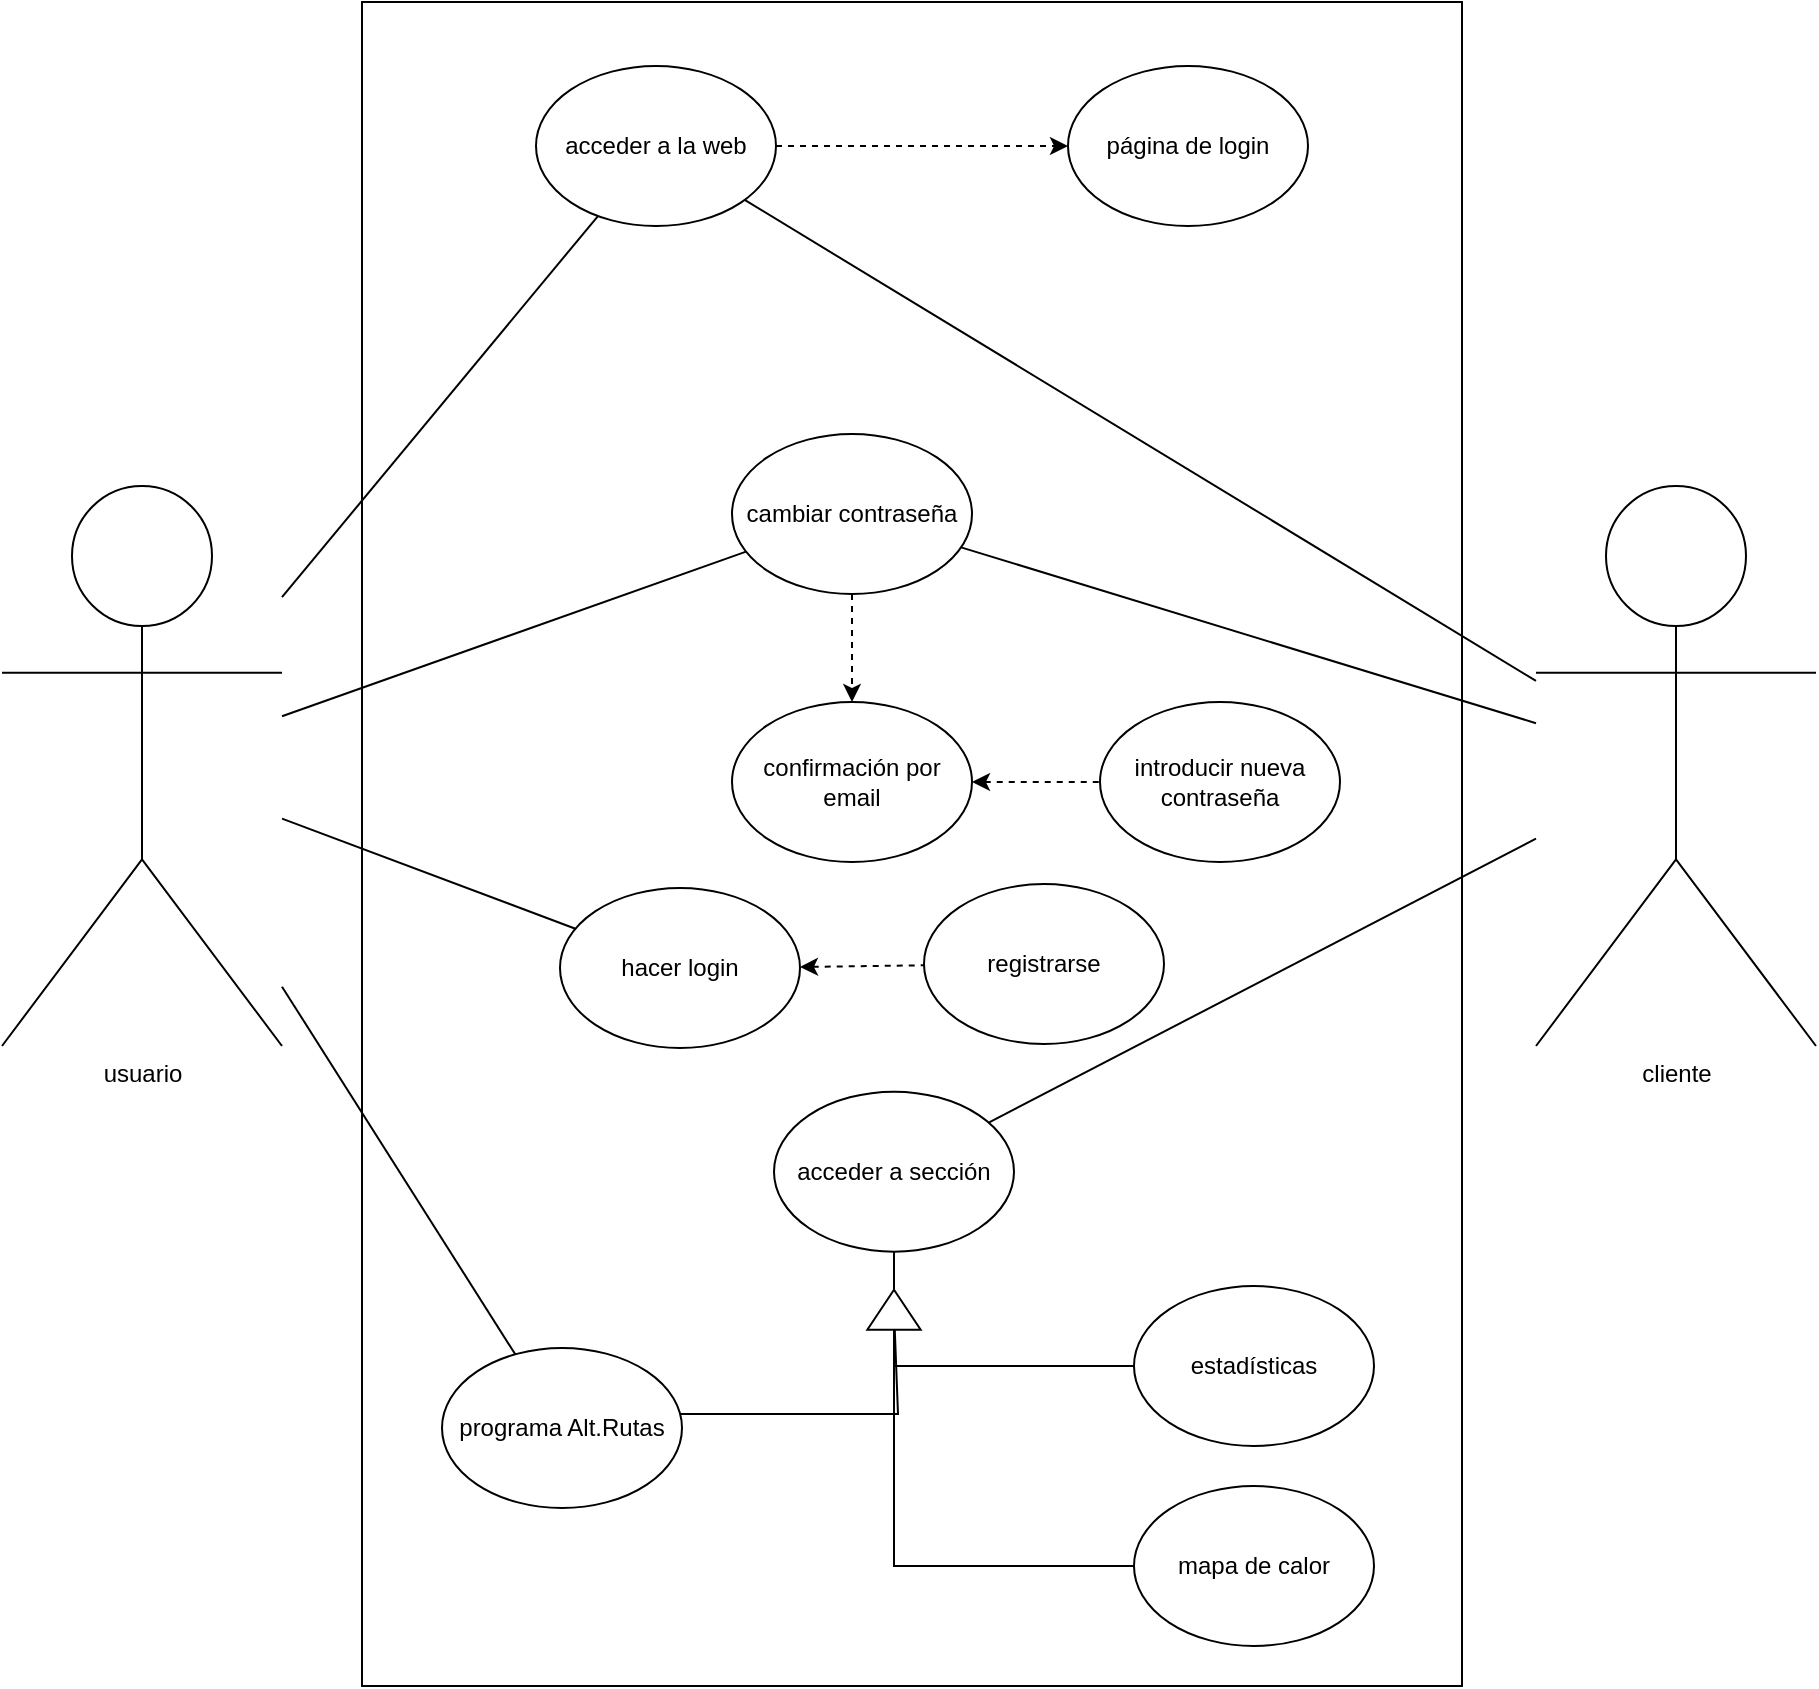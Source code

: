 <mxfile version="20.7.4" type="device"><diagram id="r0dUqzIDTWF4GzSkycVP" name="Página-1"><mxGraphModel dx="1884" dy="2271" grid="0" gridSize="10" guides="1" tooltips="1" connect="1" arrows="1" fold="1" page="1" pageScale="1" pageWidth="827" pageHeight="1169" math="0" shadow="0"><root><mxCell id="0"/><mxCell id="1" parent="0"/><mxCell id="8OgE63z7vdrPasPmwUU2-6" value="" style="rounded=0;whiteSpace=wrap;html=1;" vertex="1" parent="1"><mxGeometry x="240" y="-102" width="550" height="842" as="geometry"/></mxCell><mxCell id="8Zspa-8vExWgV9HolyHM-1" value="usuario" style="shape=umlActor;verticalLabelPosition=bottom;verticalAlign=top;html=1;outlineConnect=0;" parent="1" vertex="1"><mxGeometry x="60" y="140" width="140" height="280" as="geometry"/></mxCell><mxCell id="8Zspa-8vExWgV9HolyHM-2" value="acceder a la web" style="ellipse;whiteSpace=wrap;html=1;" parent="1" vertex="1"><mxGeometry x="327" y="-70" width="120" height="80" as="geometry"/></mxCell><mxCell id="8Zspa-8vExWgV9HolyHM-3" value="página de login" style="ellipse;whiteSpace=wrap;html=1;" parent="1" vertex="1"><mxGeometry x="593" y="-70" width="120" height="80" as="geometry"/></mxCell><mxCell id="8Zspa-8vExWgV9HolyHM-4" value="" style="endArrow=none;html=1;rounded=0;" parent="1" source="8Zspa-8vExWgV9HolyHM-1" target="8Zspa-8vExWgV9HolyHM-2" edge="1"><mxGeometry width="50" height="50" relative="1" as="geometry"><mxPoint x="390" y="340" as="sourcePoint"/><mxPoint x="440" y="290" as="targetPoint"/></mxGeometry></mxCell><object label="" id="8Zspa-8vExWgV9HolyHM-5"><mxCell style="endArrow=classic;dashed=1;html=1;rounded=0;startArrow=none;startFill=0;endFill=1;" parent="1" source="8Zspa-8vExWgV9HolyHM-2" target="8Zspa-8vExWgV9HolyHM-3" edge="1"><mxGeometry width="50" height="50" relative="1" as="geometry"><mxPoint x="516" y="130" as="sourcePoint"/><mxPoint x="566" y="80" as="targetPoint"/></mxGeometry></mxCell></object><mxCell id="8Zspa-8vExWgV9HolyHM-7" value="hacer login" style="ellipse;whiteSpace=wrap;html=1;" parent="1" vertex="1"><mxGeometry x="339" y="341" width="120" height="80" as="geometry"/></mxCell><mxCell id="8Zspa-8vExWgV9HolyHM-8" value="registrarse" style="ellipse;whiteSpace=wrap;html=1;" parent="1" vertex="1"><mxGeometry x="521" y="339" width="120" height="80" as="geometry"/></mxCell><mxCell id="8Zspa-8vExWgV9HolyHM-13" value="" style="endArrow=none;html=1;rounded=0;" parent="1" source="8Zspa-8vExWgV9HolyHM-1" target="8Zspa-8vExWgV9HolyHM-7" edge="1"><mxGeometry width="50" height="50" relative="1" as="geometry"><mxPoint x="390" y="340" as="sourcePoint"/><mxPoint x="440" y="290" as="targetPoint"/></mxGeometry></mxCell><mxCell id="8Zspa-8vExWgV9HolyHM-14" value="acceder a sección" style="ellipse;whiteSpace=wrap;html=1;" parent="1" vertex="1"><mxGeometry x="446" y="442.84" width="120" height="80" as="geometry"/></mxCell><mxCell id="8Zspa-8vExWgV9HolyHM-15" value="programa Alt.Rutas" style="ellipse;whiteSpace=wrap;html=1;" parent="1" vertex="1"><mxGeometry x="280" y="571" width="120" height="80" as="geometry"/></mxCell><mxCell id="8Zspa-8vExWgV9HolyHM-16" value="estadísticas" style="ellipse;whiteSpace=wrap;html=1;" parent="1" vertex="1"><mxGeometry x="626" y="540" width="120" height="80" as="geometry"/></mxCell><mxCell id="8Zspa-8vExWgV9HolyHM-17" value="mapa de calor" style="ellipse;whiteSpace=wrap;html=1;" parent="1" vertex="1"><mxGeometry x="626" y="640" width="120" height="80" as="geometry"/></mxCell><mxCell id="8Zspa-8vExWgV9HolyHM-24" value="" style="edgeStyle=orthogonalEdgeStyle;rounded=0;orthogonalLoop=1;jettySize=auto;html=1;startArrow=none;startFill=0;endArrow=none;endFill=0;" parent="1" source="8Zspa-8vExWgV9HolyHM-21" target="8Zspa-8vExWgV9HolyHM-15" edge="1"><mxGeometry relative="1" as="geometry"><Array as="points"><mxPoint x="508" y="604"/></Array></mxGeometry></mxCell><mxCell id="8Zspa-8vExWgV9HolyHM-25" style="edgeStyle=orthogonalEdgeStyle;rounded=0;orthogonalLoop=1;jettySize=auto;html=1;startArrow=none;startFill=0;endArrow=none;endFill=0;" parent="1" source="8Zspa-8vExWgV9HolyHM-21" target="8Zspa-8vExWgV9HolyHM-16" edge="1"><mxGeometry relative="1" as="geometry"><Array as="points"><mxPoint x="506" y="580"/></Array></mxGeometry></mxCell><mxCell id="8Zspa-8vExWgV9HolyHM-26" style="edgeStyle=orthogonalEdgeStyle;rounded=0;orthogonalLoop=1;jettySize=auto;html=1;startArrow=none;startFill=0;endArrow=none;endFill=0;" parent="1" source="8Zspa-8vExWgV9HolyHM-21" target="8Zspa-8vExWgV9HolyHM-17" edge="1"><mxGeometry relative="1" as="geometry"><Array as="points"><mxPoint x="506" y="680"/></Array></mxGeometry></mxCell><mxCell id="8Zspa-8vExWgV9HolyHM-21" value="" style="triangle;whiteSpace=wrap;html=1;rotation=-90;" parent="1" vertex="1"><mxGeometry x="496" y="538.51" width="20" height="26.67" as="geometry"/></mxCell><mxCell id="8Zspa-8vExWgV9HolyHM-23" value="" style="endArrow=none;html=1;rounded=0;entryX=1;entryY=0.5;entryDx=0;entryDy=0;" parent="1" source="8Zspa-8vExWgV9HolyHM-14" target="8Zspa-8vExWgV9HolyHM-21" edge="1"><mxGeometry width="50" height="50" relative="1" as="geometry"><mxPoint x="414" y="440" as="sourcePoint"/><mxPoint x="430" y="390" as="targetPoint"/></mxGeometry></mxCell><mxCell id="8Zspa-8vExWgV9HolyHM-27" value="" style="endArrow=none;html=1;rounded=0;" parent="1" source="8Zspa-8vExWgV9HolyHM-1" target="8Zspa-8vExWgV9HolyHM-15" edge="1"><mxGeometry width="50" height="50" relative="1" as="geometry"><mxPoint x="390" y="340" as="sourcePoint"/><mxPoint x="440" y="290" as="targetPoint"/></mxGeometry></mxCell><mxCell id="8OgE63z7vdrPasPmwUU2-1" value="cliente" style="shape=umlActor;verticalLabelPosition=bottom;verticalAlign=top;html=1;outlineConnect=0;" vertex="1" parent="1"><mxGeometry x="827" y="140" width="140" height="280" as="geometry"/></mxCell><mxCell id="8OgE63z7vdrPasPmwUU2-2" value="" style="group" vertex="1" connectable="0" parent="1"><mxGeometry x="460" y="259" width="60" height="30" as="geometry"/></mxCell><mxCell id="8Zspa-8vExWgV9HolyHM-10" value="" style="endArrow=none;dashed=1;html=1;rounded=0;endFill=0;startArrow=classic;startFill=1;" parent="8OgE63z7vdrPasPmwUU2-2" source="8Zspa-8vExWgV9HolyHM-7" target="8Zspa-8vExWgV9HolyHM-8" edge="1"><mxGeometry width="50" height="50" relative="1" as="geometry"><mxPoint x="-70" y="81" as="sourcePoint"/><mxPoint x="-20" y="31" as="targetPoint"/></mxGeometry></mxCell><mxCell id="8OgE63z7vdrPasPmwUU2-4" value="" style="endArrow=none;html=1;rounded=0;" edge="1" parent="1" source="8Zspa-8vExWgV9HolyHM-14" target="8OgE63z7vdrPasPmwUU2-1"><mxGeometry width="50" height="50" relative="1" as="geometry"><mxPoint x="650" y="350" as="sourcePoint"/><mxPoint x="700" y="300" as="targetPoint"/></mxGeometry></mxCell><mxCell id="8OgE63z7vdrPasPmwUU2-5" value="" style="endArrow=none;html=1;rounded=0;" edge="1" parent="1" source="8OgE63z7vdrPasPmwUU2-1" target="8Zspa-8vExWgV9HolyHM-2"><mxGeometry width="50" height="50" relative="1" as="geometry"><mxPoint x="650" y="350" as="sourcePoint"/><mxPoint x="700" y="300" as="targetPoint"/></mxGeometry></mxCell><mxCell id="8OgE63z7vdrPasPmwUU2-7" value="cambiar contraseña" style="ellipse;whiteSpace=wrap;html=1;" vertex="1" parent="1"><mxGeometry x="425" y="114" width="120" height="80" as="geometry"/></mxCell><mxCell id="8OgE63z7vdrPasPmwUU2-8" value="introducir nueva contraseña" style="ellipse;whiteSpace=wrap;html=1;" vertex="1" parent="1"><mxGeometry x="609" y="248" width="120" height="80" as="geometry"/></mxCell><mxCell id="8OgE63z7vdrPasPmwUU2-9" value="confirmación por email" style="ellipse;whiteSpace=wrap;html=1;" vertex="1" parent="1"><mxGeometry x="425" y="248" width="120" height="80" as="geometry"/></mxCell><mxCell id="8OgE63z7vdrPasPmwUU2-10" value="" style="endArrow=classic;dashed=1;html=1;rounded=0;endFill=1;" edge="1" parent="1" source="8OgE63z7vdrPasPmwUU2-7" target="8OgE63z7vdrPasPmwUU2-9"><mxGeometry width="50" height="50" relative="1" as="geometry"><mxPoint x="500" y="190" as="sourcePoint"/><mxPoint x="550" y="140" as="targetPoint"/></mxGeometry></mxCell><mxCell id="8OgE63z7vdrPasPmwUU2-11" value="" style="endArrow=none;dashed=1;html=1;rounded=0;startArrow=classic;startFill=1;" edge="1" parent="1" source="8OgE63z7vdrPasPmwUU2-9" target="8OgE63z7vdrPasPmwUU2-8"><mxGeometry width="50" height="50" relative="1" as="geometry"><mxPoint x="500" y="190" as="sourcePoint"/><mxPoint x="550" y="140" as="targetPoint"/></mxGeometry></mxCell><mxCell id="8OgE63z7vdrPasPmwUU2-12" value="" style="endArrow=none;html=1;rounded=0;" edge="1" parent="1" source="8Zspa-8vExWgV9HolyHM-1" target="8OgE63z7vdrPasPmwUU2-7"><mxGeometry width="50" height="50" relative="1" as="geometry"><mxPoint x="531" y="331" as="sourcePoint"/><mxPoint x="581" y="281" as="targetPoint"/></mxGeometry></mxCell><mxCell id="8OgE63z7vdrPasPmwUU2-13" value="" style="endArrow=none;html=1;rounded=0;" edge="1" parent="1" source="8OgE63z7vdrPasPmwUU2-1" target="8OgE63z7vdrPasPmwUU2-7"><mxGeometry width="50" height="50" relative="1" as="geometry"><mxPoint x="531" y="331" as="sourcePoint"/><mxPoint x="581" y="281" as="targetPoint"/></mxGeometry></mxCell></root></mxGraphModel></diagram></mxfile>